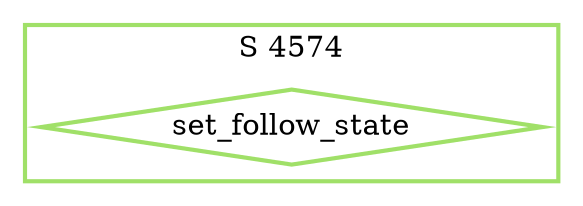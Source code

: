 digraph G {
  ratio=0.500000;
  "UV set_follow_state (4574)" [shape=diamond, label="set_follow_state",
                                color="#A0E068", style=bold];
  
  subgraph cluster_4574 { label="S 4574";
    color="#A0E068";
    style=bold;
    "UV set_follow_state (4574)"; };
  
  
  }